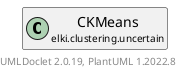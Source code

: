 @startuml
    remove .*\.(Instance|Par|Parameterizer|Factory)$
    set namespaceSeparator none
    hide empty fields
    hide empty methods

    class "<size:14>CKMeans.Par\n<size:10>elki.clustering.uncertain" as elki.clustering.uncertain.CKMeans.Par [[CKMeans.Par.html]] {
        -kmeans: KMeans<?, KMeansModel>
        +configure(Parameterization): void
        +make(): CKMeans
    }

    interface "<size:14>Parameterizer\n<size:10>elki.utilities.optionhandling" as elki.utilities.optionhandling.Parameterizer [[../../utilities/optionhandling/Parameterizer.html]] {
        {abstract} +make(): Object
    }
    class "<size:14>CKMeans\n<size:10>elki.clustering.uncertain" as elki.clustering.uncertain.CKMeans [[CKMeans.html]]

    elki.utilities.optionhandling.Parameterizer <|.. elki.clustering.uncertain.CKMeans.Par
    elki.clustering.uncertain.CKMeans +-- elki.clustering.uncertain.CKMeans.Par

    center footer UMLDoclet 2.0.19, PlantUML 1.2022.8
@enduml
